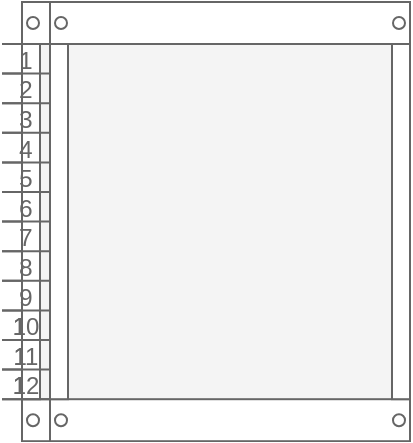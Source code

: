 <mxfile version="21.1.0" type="github">
  <diagram name="Page-1" id="Khhnbt5kXlonaw1C8Nmn">
    <mxGraphModel dx="694" dy="573" grid="1" gridSize="10" guides="1" tooltips="1" connect="1" arrows="1" fold="1" page="1" pageScale="1" pageWidth="850" pageHeight="1100" math="0" shadow="0">
      <root>
        <mxCell id="0" />
        <mxCell id="1" parent="0" />
        <mxCell id="WZlTyolC18Vp-f5ijgWd-1" value="" style="strokeColor=#666666;html=1;verticalLabelPosition=bottom;labelBackgroundColor=#ffffff;verticalAlign=top;outlineConnect=0;shadow=0;dashed=0;shape=mxgraph.rackGeneral.rackCabinet3;fillColor2=#f4f4f4;container=1;collapsible=0;childLayout=rack;allowGaps=1;marginLeft=33;marginRight=9;marginTop=21;marginBottom=22;textColor=#666666;numDisp=ascend;" vertex="1" parent="1">
          <mxGeometry x="260" y="190" width="204" height="219" as="geometry" />
        </mxCell>
        <mxCell id="WZlTyolC18Vp-f5ijgWd-2" value="" style="strokeColor=#666666;html=1;verticalLabelPosition=bottom;labelBackgroundColor=#ffffff;verticalAlign=top;outlineConnect=0;shadow=0;dashed=0;shape=mxgraph.rackGeneral.rackCabinet3;fillColor2=#f4f4f4;container=1;collapsible=0;childLayout=rack;allowGaps=1;marginLeft=9;marginRight=9;marginTop=21;marginBottom=22;textColor=#666666;numDisp=off;" vertex="1" parent="1">
          <mxGeometry x="270" y="190" width="180" height="219" as="geometry" />
        </mxCell>
        <mxCell id="WZlTyolC18Vp-f5ijgWd-3" value="" style="strokeColor=#666666;html=1;verticalLabelPosition=bottom;labelBackgroundColor=#ffffff;verticalAlign=top;outlineConnect=0;shadow=0;dashed=0;shape=mxgraph.rackGeneral.rackCabinet3;fillColor2=#f4f4f4;container=1;collapsible=0;childLayout=rack;allowGaps=1;marginLeft=33;marginRight=9;marginTop=21;marginBottom=22;textColor=#666666;numDisp=ascend;" vertex="1" parent="1">
          <mxGeometry x="260" y="190" width="204" height="219" as="geometry" />
        </mxCell>
      </root>
    </mxGraphModel>
  </diagram>
</mxfile>
